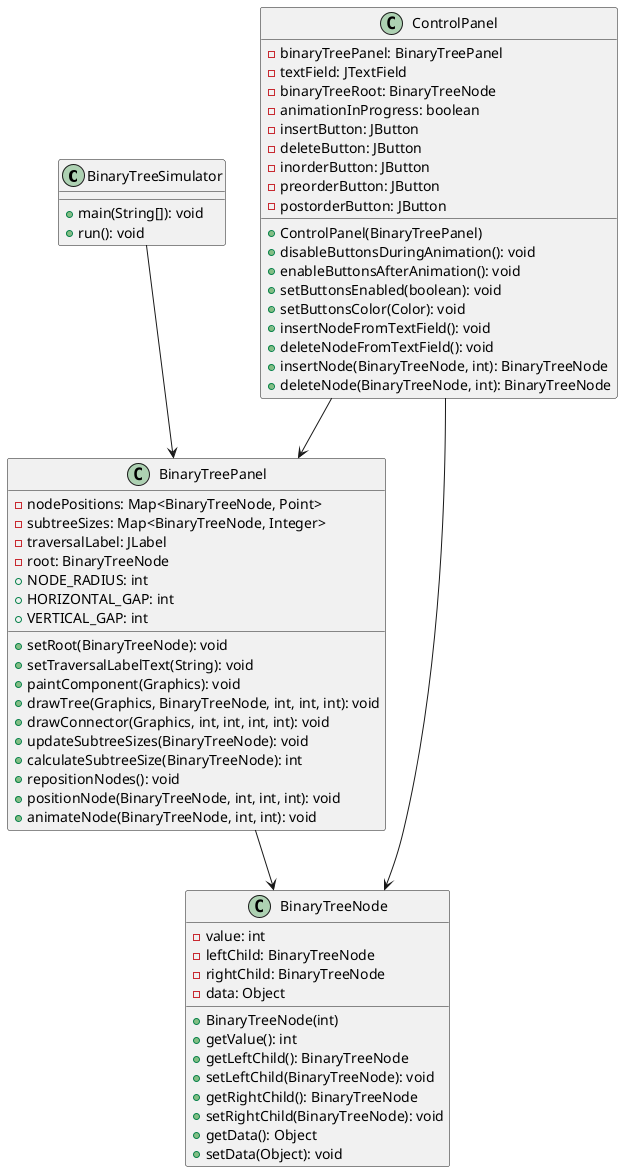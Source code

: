 @startuml

class BinaryTreeSimulator {
    + main(String[]): void
    + run(): void
}

class BinaryTreePanel {
    - nodePositions: Map<BinaryTreeNode, Point>
    - subtreeSizes: Map<BinaryTreeNode, Integer>
    - traversalLabel: JLabel
    - root: BinaryTreeNode
    + NODE_RADIUS: int
    + HORIZONTAL_GAP: int
    + VERTICAL_GAP: int
    + setRoot(BinaryTreeNode): void
    + setTraversalLabelText(String): void
    + paintComponent(Graphics): void
    + drawTree(Graphics, BinaryTreeNode, int, int, int): void
    + drawConnector(Graphics, int, int, int, int): void
    + updateSubtreeSizes(BinaryTreeNode): void
    + calculateSubtreeSize(BinaryTreeNode): int
    + repositionNodes(): void
    + positionNode(BinaryTreeNode, int, int, int): void
    + animateNode(BinaryTreeNode, int, int): void
}

class BinaryTreeNode {
    - value: int
    - leftChild: BinaryTreeNode
    - rightChild: BinaryTreeNode
    - data: Object
    + BinaryTreeNode(int)
    + getValue(): int
    + getLeftChild(): BinaryTreeNode
    + setLeftChild(BinaryTreeNode): void
    + getRightChild(): BinaryTreeNode
    + setRightChild(BinaryTreeNode): void
    + getData(): Object
    + setData(Object): void
}

class ControlPanel {
    - binaryTreePanel: BinaryTreePanel
    - textField: JTextField
    - binaryTreeRoot: BinaryTreeNode
    - animationInProgress: boolean
    - insertButton: JButton
    - deleteButton: JButton
    - inorderButton: JButton
    - preorderButton: JButton
    - postorderButton: JButton
    + ControlPanel(BinaryTreePanel)
    + disableButtonsDuringAnimation(): void
    + enableButtonsAfterAnimation(): void
    + setButtonsEnabled(boolean): void
    + setButtonsColor(Color): void
    + insertNodeFromTextField(): void
    + deleteNodeFromTextField(): void
    + insertNode(BinaryTreeNode, int): BinaryTreeNode
    + deleteNode(BinaryTreeNode, int): BinaryTreeNode
}

BinaryTreeSimulator --> BinaryTreePanel
BinaryTreePanel --> BinaryTreeNode
ControlPanel --> BinaryTreePanel
ControlPanel --> BinaryTreeNode

@enduml
